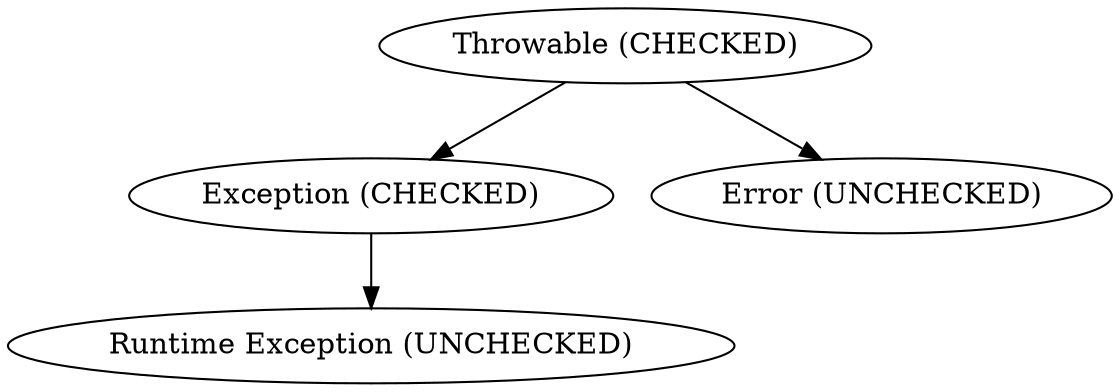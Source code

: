 digraph Exception {
    "Throwable (CHECKED)" -> "Exception (CHECKED)"
    "Throwable (CHECKED)" -> "Error (UNCHECKED)"
    "Exception (CHECKED)" -> "Runtime Exception (UNCHECKED)"
}
